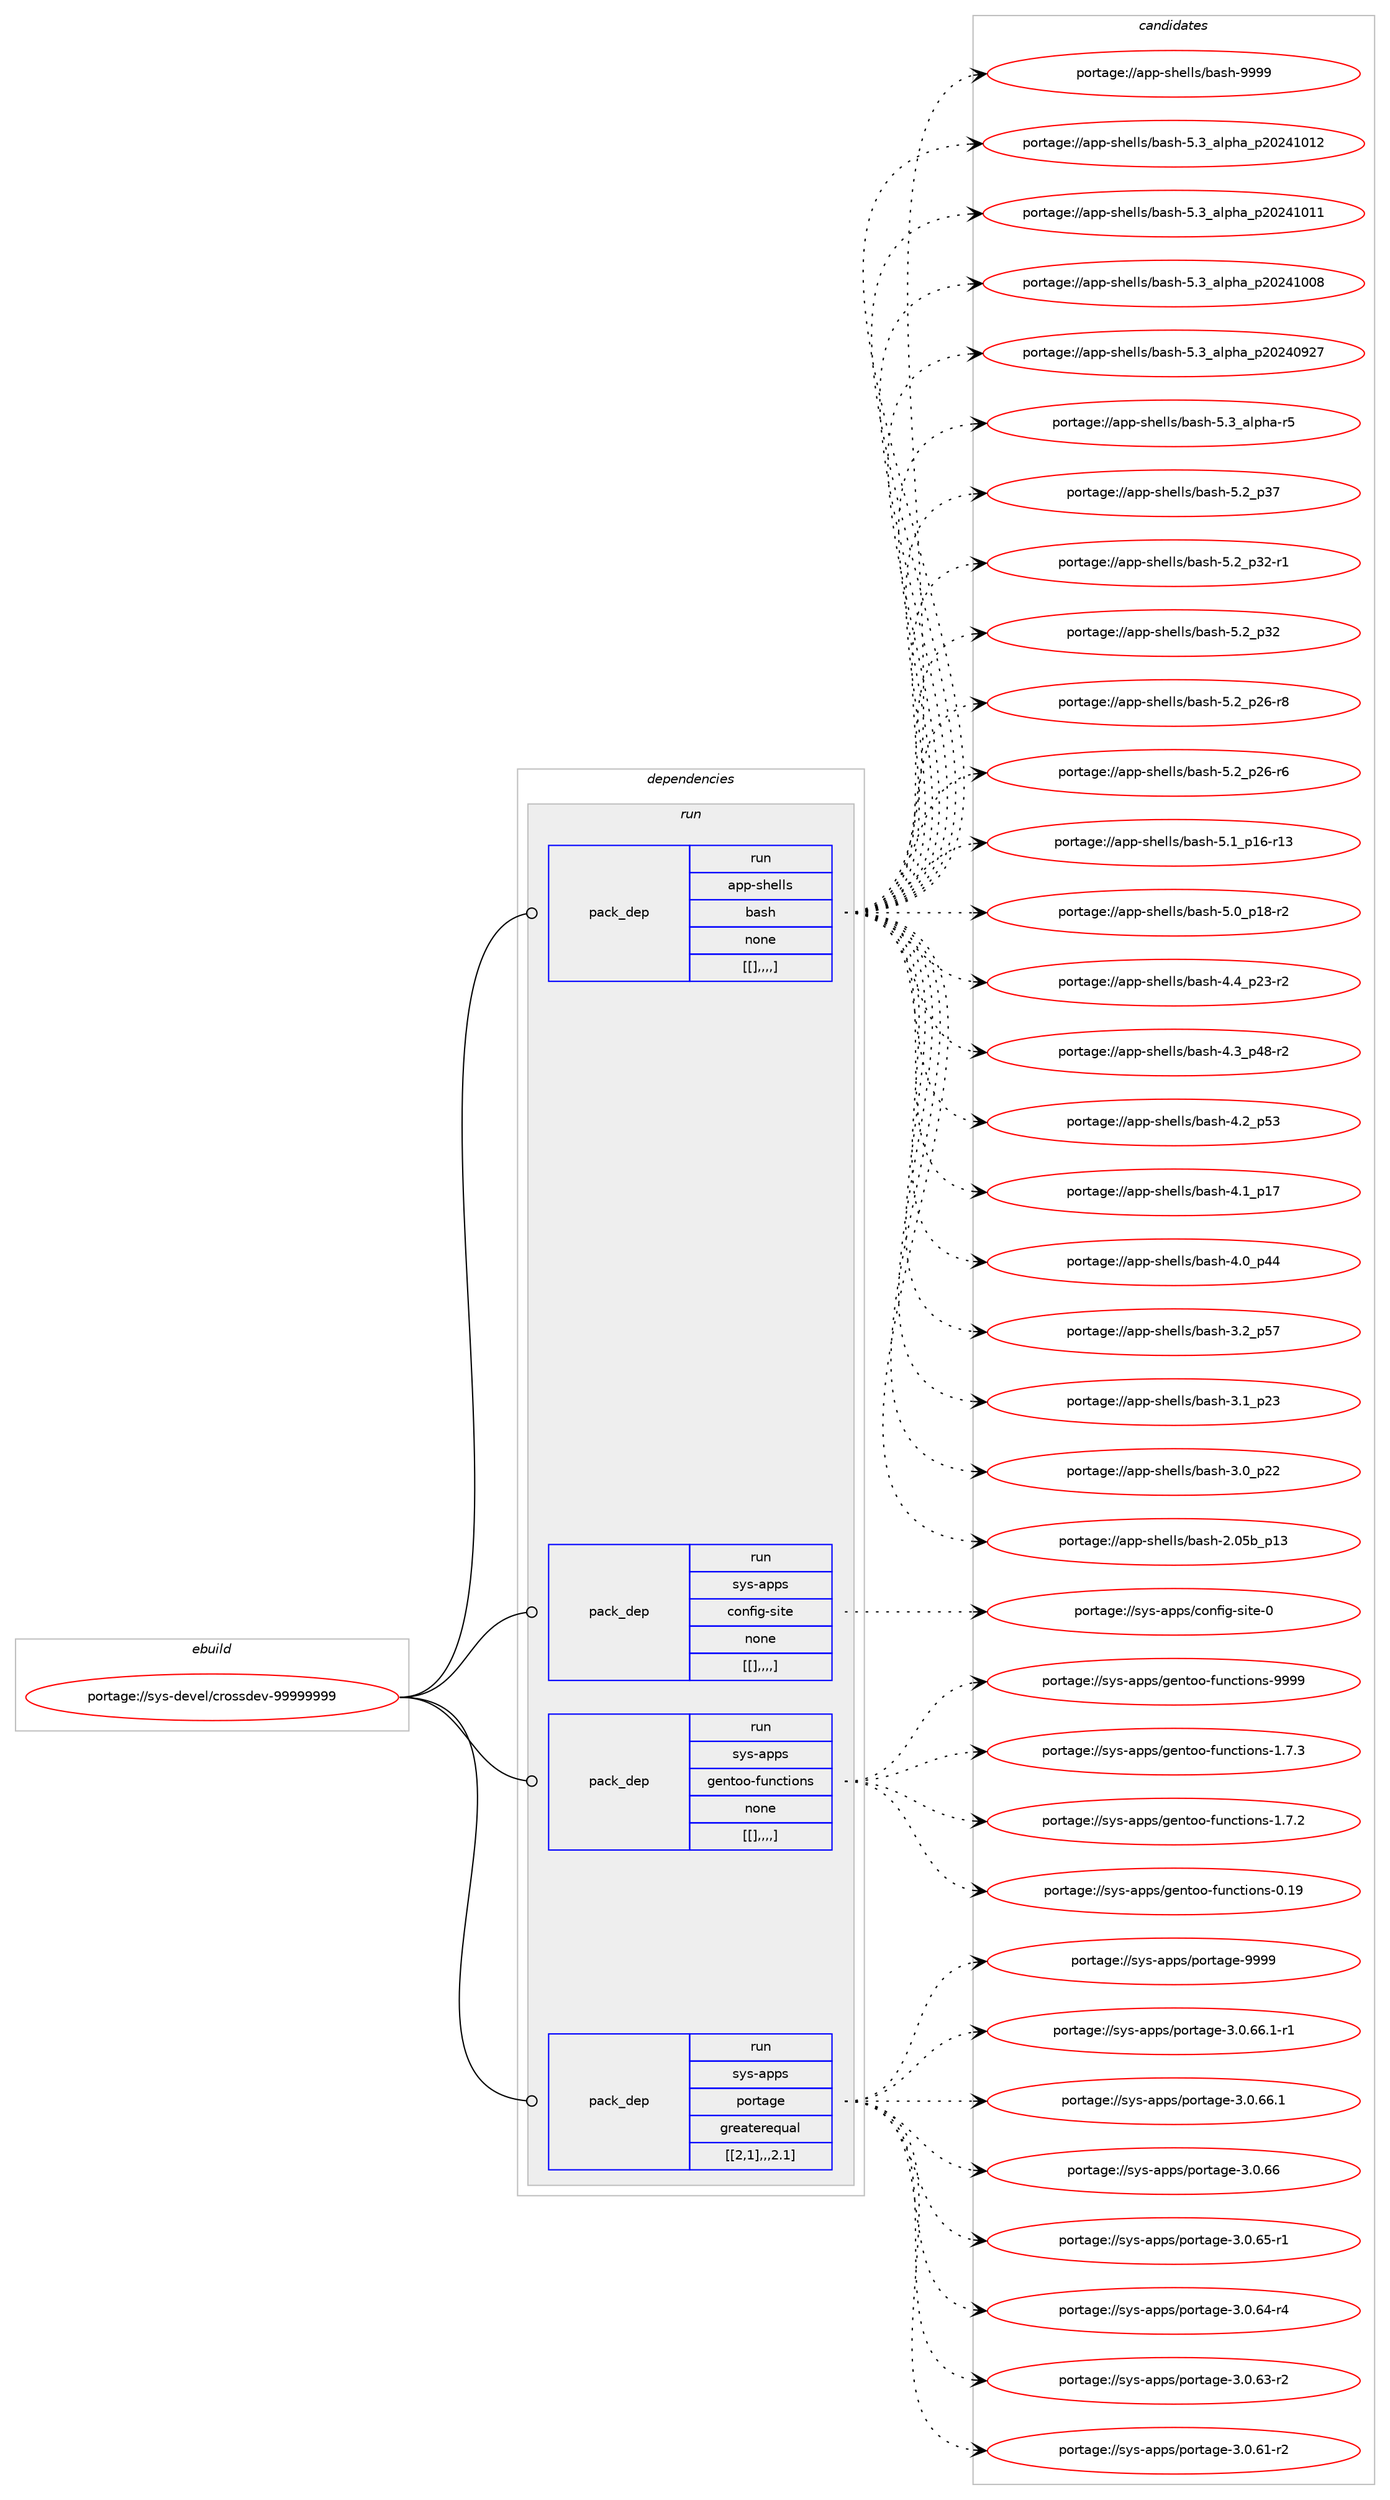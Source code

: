 digraph prolog {

# *************
# Graph options
# *************

newrank=true;
concentrate=true;
compound=true;
graph [rankdir=LR,fontname=Helvetica,fontsize=10,ranksep=1.5];#, ranksep=2.5, nodesep=0.2];
edge  [arrowhead=vee];
node  [fontname=Helvetica,fontsize=10];

# **********
# The ebuild
# **********

subgraph cluster_leftcol {
color=gray;
label=<<i>ebuild</i>>;
id [label="portage://sys-devel/crossdev-99999999", color=red, width=4, href="../sys-devel/crossdev-99999999.svg"];
}

# ****************
# The dependencies
# ****************

subgraph cluster_midcol {
color=gray;
label=<<i>dependencies</i>>;
subgraph cluster_compile {
fillcolor="#eeeeee";
style=filled;
label=<<i>compile</i>>;
}
subgraph cluster_compileandrun {
fillcolor="#eeeeee";
style=filled;
label=<<i>compile and run</i>>;
}
subgraph cluster_run {
fillcolor="#eeeeee";
style=filled;
label=<<i>run</i>>;
subgraph pack888 {
dependency1131 [label=<<TABLE BORDER="0" CELLBORDER="1" CELLSPACING="0" CELLPADDING="4" WIDTH="220"><TR><TD ROWSPAN="6" CELLPADDING="30">pack_dep</TD></TR><TR><TD WIDTH="110">run</TD></TR><TR><TD>app-shells</TD></TR><TR><TD>bash</TD></TR><TR><TD>none</TD></TR><TR><TD>[[],,,,]</TD></TR></TABLE>>, shape=none, color=blue];
}
id:e -> dependency1131:w [weight=20,style="solid",arrowhead="odot"];
subgraph pack889 {
dependency1132 [label=<<TABLE BORDER="0" CELLBORDER="1" CELLSPACING="0" CELLPADDING="4" WIDTH="220"><TR><TD ROWSPAN="6" CELLPADDING="30">pack_dep</TD></TR><TR><TD WIDTH="110">run</TD></TR><TR><TD>sys-apps</TD></TR><TR><TD>config-site</TD></TR><TR><TD>none</TD></TR><TR><TD>[[],,,,]</TD></TR></TABLE>>, shape=none, color=blue];
}
id:e -> dependency1132:w [weight=20,style="solid",arrowhead="odot"];
subgraph pack890 {
dependency1133 [label=<<TABLE BORDER="0" CELLBORDER="1" CELLSPACING="0" CELLPADDING="4" WIDTH="220"><TR><TD ROWSPAN="6" CELLPADDING="30">pack_dep</TD></TR><TR><TD WIDTH="110">run</TD></TR><TR><TD>sys-apps</TD></TR><TR><TD>gentoo-functions</TD></TR><TR><TD>none</TD></TR><TR><TD>[[],,,,]</TD></TR></TABLE>>, shape=none, color=blue];
}
id:e -> dependency1133:w [weight=20,style="solid",arrowhead="odot"];
subgraph pack891 {
dependency1134 [label=<<TABLE BORDER="0" CELLBORDER="1" CELLSPACING="0" CELLPADDING="4" WIDTH="220"><TR><TD ROWSPAN="6" CELLPADDING="30">pack_dep</TD></TR><TR><TD WIDTH="110">run</TD></TR><TR><TD>sys-apps</TD></TR><TR><TD>portage</TD></TR><TR><TD>greaterequal</TD></TR><TR><TD>[[2,1],,,2.1]</TD></TR></TABLE>>, shape=none, color=blue];
}
id:e -> dependency1134:w [weight=20,style="solid",arrowhead="odot"];
}
}

# **************
# The candidates
# **************

subgraph cluster_choices {
rank=same;
color=gray;
label=<<i>candidates</i>>;

subgraph choice888 {
color=black;
nodesep=1;
choice97112112451151041011081081154798971151044557575757 [label="portage://app-shells/bash-9999", color=red, width=4,href="../app-shells/bash-9999.svg"];
choice971121124511510410110810811547989711510445534651959710811210497951125048505249484950 [label="portage://app-shells/bash-5.3_alpha_p20241012", color=red, width=4,href="../app-shells/bash-5.3_alpha_p20241012.svg"];
choice971121124511510410110810811547989711510445534651959710811210497951125048505249484949 [label="portage://app-shells/bash-5.3_alpha_p20241011", color=red, width=4,href="../app-shells/bash-5.3_alpha_p20241011.svg"];
choice971121124511510410110810811547989711510445534651959710811210497951125048505249484856 [label="portage://app-shells/bash-5.3_alpha_p20241008", color=red, width=4,href="../app-shells/bash-5.3_alpha_p20241008.svg"];
choice971121124511510410110810811547989711510445534651959710811210497951125048505248575055 [label="portage://app-shells/bash-5.3_alpha_p20240927", color=red, width=4,href="../app-shells/bash-5.3_alpha_p20240927.svg"];
choice9711211245115104101108108115479897115104455346519597108112104974511453 [label="portage://app-shells/bash-5.3_alpha-r5", color=red, width=4,href="../app-shells/bash-5.3_alpha-r5.svg"];
choice971121124511510410110810811547989711510445534650951125155 [label="portage://app-shells/bash-5.2_p37", color=red, width=4,href="../app-shells/bash-5.2_p37.svg"];
choice9711211245115104101108108115479897115104455346509511251504511449 [label="portage://app-shells/bash-5.2_p32-r1", color=red, width=4,href="../app-shells/bash-5.2_p32-r1.svg"];
choice971121124511510410110810811547989711510445534650951125150 [label="portage://app-shells/bash-5.2_p32", color=red, width=4,href="../app-shells/bash-5.2_p32.svg"];
choice9711211245115104101108108115479897115104455346509511250544511456 [label="portage://app-shells/bash-5.2_p26-r8", color=red, width=4,href="../app-shells/bash-5.2_p26-r8.svg"];
choice9711211245115104101108108115479897115104455346509511250544511454 [label="portage://app-shells/bash-5.2_p26-r6", color=red, width=4,href="../app-shells/bash-5.2_p26-r6.svg"];
choice971121124511510410110810811547989711510445534649951124954451144951 [label="portage://app-shells/bash-5.1_p16-r13", color=red, width=4,href="../app-shells/bash-5.1_p16-r13.svg"];
choice9711211245115104101108108115479897115104455346489511249564511450 [label="portage://app-shells/bash-5.0_p18-r2", color=red, width=4,href="../app-shells/bash-5.0_p18-r2.svg"];
choice9711211245115104101108108115479897115104455246529511250514511450 [label="portage://app-shells/bash-4.4_p23-r2", color=red, width=4,href="../app-shells/bash-4.4_p23-r2.svg"];
choice9711211245115104101108108115479897115104455246519511252564511450 [label="portage://app-shells/bash-4.3_p48-r2", color=red, width=4,href="../app-shells/bash-4.3_p48-r2.svg"];
choice971121124511510410110810811547989711510445524650951125351 [label="portage://app-shells/bash-4.2_p53", color=red, width=4,href="../app-shells/bash-4.2_p53.svg"];
choice971121124511510410110810811547989711510445524649951124955 [label="portage://app-shells/bash-4.1_p17", color=red, width=4,href="../app-shells/bash-4.1_p17.svg"];
choice971121124511510410110810811547989711510445524648951125252 [label="portage://app-shells/bash-4.0_p44", color=red, width=4,href="../app-shells/bash-4.0_p44.svg"];
choice971121124511510410110810811547989711510445514650951125355 [label="portage://app-shells/bash-3.2_p57", color=red, width=4,href="../app-shells/bash-3.2_p57.svg"];
choice971121124511510410110810811547989711510445514649951125051 [label="portage://app-shells/bash-3.1_p23", color=red, width=4,href="../app-shells/bash-3.1_p23.svg"];
choice971121124511510410110810811547989711510445514648951125050 [label="portage://app-shells/bash-3.0_p22", color=red, width=4,href="../app-shells/bash-3.0_p22.svg"];
choice9711211245115104101108108115479897115104455046485398951124951 [label="portage://app-shells/bash-2.05b_p13", color=red, width=4,href="../app-shells/bash-2.05b_p13.svg"];
dependency1131:e -> choice97112112451151041011081081154798971151044557575757:w [style=dotted,weight="100"];
dependency1131:e -> choice971121124511510410110810811547989711510445534651959710811210497951125048505249484950:w [style=dotted,weight="100"];
dependency1131:e -> choice971121124511510410110810811547989711510445534651959710811210497951125048505249484949:w [style=dotted,weight="100"];
dependency1131:e -> choice971121124511510410110810811547989711510445534651959710811210497951125048505249484856:w [style=dotted,weight="100"];
dependency1131:e -> choice971121124511510410110810811547989711510445534651959710811210497951125048505248575055:w [style=dotted,weight="100"];
dependency1131:e -> choice9711211245115104101108108115479897115104455346519597108112104974511453:w [style=dotted,weight="100"];
dependency1131:e -> choice971121124511510410110810811547989711510445534650951125155:w [style=dotted,weight="100"];
dependency1131:e -> choice9711211245115104101108108115479897115104455346509511251504511449:w [style=dotted,weight="100"];
dependency1131:e -> choice971121124511510410110810811547989711510445534650951125150:w [style=dotted,weight="100"];
dependency1131:e -> choice9711211245115104101108108115479897115104455346509511250544511456:w [style=dotted,weight="100"];
dependency1131:e -> choice9711211245115104101108108115479897115104455346509511250544511454:w [style=dotted,weight="100"];
dependency1131:e -> choice971121124511510410110810811547989711510445534649951124954451144951:w [style=dotted,weight="100"];
dependency1131:e -> choice9711211245115104101108108115479897115104455346489511249564511450:w [style=dotted,weight="100"];
dependency1131:e -> choice9711211245115104101108108115479897115104455246529511250514511450:w [style=dotted,weight="100"];
dependency1131:e -> choice9711211245115104101108108115479897115104455246519511252564511450:w [style=dotted,weight="100"];
dependency1131:e -> choice971121124511510410110810811547989711510445524650951125351:w [style=dotted,weight="100"];
dependency1131:e -> choice971121124511510410110810811547989711510445524649951124955:w [style=dotted,weight="100"];
dependency1131:e -> choice971121124511510410110810811547989711510445524648951125252:w [style=dotted,weight="100"];
dependency1131:e -> choice971121124511510410110810811547989711510445514650951125355:w [style=dotted,weight="100"];
dependency1131:e -> choice971121124511510410110810811547989711510445514649951125051:w [style=dotted,weight="100"];
dependency1131:e -> choice971121124511510410110810811547989711510445514648951125050:w [style=dotted,weight="100"];
dependency1131:e -> choice9711211245115104101108108115479897115104455046485398951124951:w [style=dotted,weight="100"];
}
subgraph choice889 {
color=black;
nodesep=1;
choice11512111545971121121154799111110102105103451151051161014548 [label="portage://sys-apps/config-site-0", color=red, width=4,href="../sys-apps/config-site-0.svg"];
dependency1132:e -> choice11512111545971121121154799111110102105103451151051161014548:w [style=dotted,weight="100"];
}
subgraph choice890 {
color=black;
nodesep=1;
choice11512111545971121121154710310111011611111145102117110991161051111101154557575757 [label="portage://sys-apps/gentoo-functions-9999", color=red, width=4,href="../sys-apps/gentoo-functions-9999.svg"];
choice1151211154597112112115471031011101161111114510211711099116105111110115454946554651 [label="portage://sys-apps/gentoo-functions-1.7.3", color=red, width=4,href="../sys-apps/gentoo-functions-1.7.3.svg"];
choice1151211154597112112115471031011101161111114510211711099116105111110115454946554650 [label="portage://sys-apps/gentoo-functions-1.7.2", color=red, width=4,href="../sys-apps/gentoo-functions-1.7.2.svg"];
choice11512111545971121121154710310111011611111145102117110991161051111101154548464957 [label="portage://sys-apps/gentoo-functions-0.19", color=red, width=4,href="../sys-apps/gentoo-functions-0.19.svg"];
dependency1133:e -> choice11512111545971121121154710310111011611111145102117110991161051111101154557575757:w [style=dotted,weight="100"];
dependency1133:e -> choice1151211154597112112115471031011101161111114510211711099116105111110115454946554651:w [style=dotted,weight="100"];
dependency1133:e -> choice1151211154597112112115471031011101161111114510211711099116105111110115454946554650:w [style=dotted,weight="100"];
dependency1133:e -> choice11512111545971121121154710310111011611111145102117110991161051111101154548464957:w [style=dotted,weight="100"];
}
subgraph choice891 {
color=black;
nodesep=1;
choice115121115459711211211547112111114116971031014557575757 [label="portage://sys-apps/portage-9999", color=red, width=4,href="../sys-apps/portage-9999.svg"];
choice115121115459711211211547112111114116971031014551464846545446494511449 [label="portage://sys-apps/portage-3.0.66.1-r1", color=red, width=4,href="../sys-apps/portage-3.0.66.1-r1.svg"];
choice11512111545971121121154711211111411697103101455146484654544649 [label="portage://sys-apps/portage-3.0.66.1", color=red, width=4,href="../sys-apps/portage-3.0.66.1.svg"];
choice1151211154597112112115471121111141169710310145514648465454 [label="portage://sys-apps/portage-3.0.66", color=red, width=4,href="../sys-apps/portage-3.0.66.svg"];
choice11512111545971121121154711211111411697103101455146484654534511449 [label="portage://sys-apps/portage-3.0.65-r1", color=red, width=4,href="../sys-apps/portage-3.0.65-r1.svg"];
choice11512111545971121121154711211111411697103101455146484654524511452 [label="portage://sys-apps/portage-3.0.64-r4", color=red, width=4,href="../sys-apps/portage-3.0.64-r4.svg"];
choice11512111545971121121154711211111411697103101455146484654514511450 [label="portage://sys-apps/portage-3.0.63-r2", color=red, width=4,href="../sys-apps/portage-3.0.63-r2.svg"];
choice11512111545971121121154711211111411697103101455146484654494511450 [label="portage://sys-apps/portage-3.0.61-r2", color=red, width=4,href="../sys-apps/portage-3.0.61-r2.svg"];
dependency1134:e -> choice115121115459711211211547112111114116971031014557575757:w [style=dotted,weight="100"];
dependency1134:e -> choice115121115459711211211547112111114116971031014551464846545446494511449:w [style=dotted,weight="100"];
dependency1134:e -> choice11512111545971121121154711211111411697103101455146484654544649:w [style=dotted,weight="100"];
dependency1134:e -> choice1151211154597112112115471121111141169710310145514648465454:w [style=dotted,weight="100"];
dependency1134:e -> choice11512111545971121121154711211111411697103101455146484654534511449:w [style=dotted,weight="100"];
dependency1134:e -> choice11512111545971121121154711211111411697103101455146484654524511452:w [style=dotted,weight="100"];
dependency1134:e -> choice11512111545971121121154711211111411697103101455146484654514511450:w [style=dotted,weight="100"];
dependency1134:e -> choice11512111545971121121154711211111411697103101455146484654494511450:w [style=dotted,weight="100"];
}
}

}
